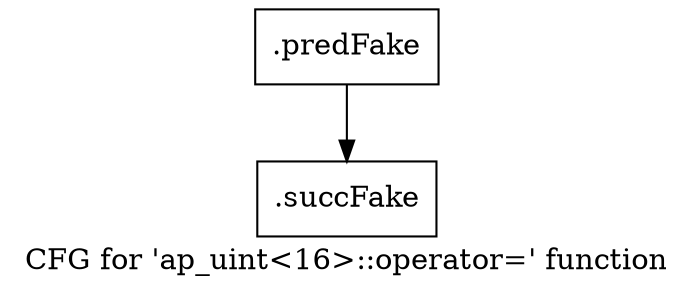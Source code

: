 digraph "CFG for 'ap_uint\<16\>::operator=' function" {
	label="CFG for 'ap_uint\<16\>::operator=' function";

	Node0x581d850 [shape=record,filename="",linenumber="",label="{.predFake}"];
	Node0x581d850 -> Node0x606aea0[ callList="" memoryops="" filename="/mnt/xilinx/Vitis_HLS/2021.2/include/ap_int.h" execusionnum="2"];
	Node0x606aea0 [shape=record,filename="/mnt/xilinx/Vitis_HLS/2021.2/include/ap_int.h",linenumber="341",label="{.succFake}"];
}
